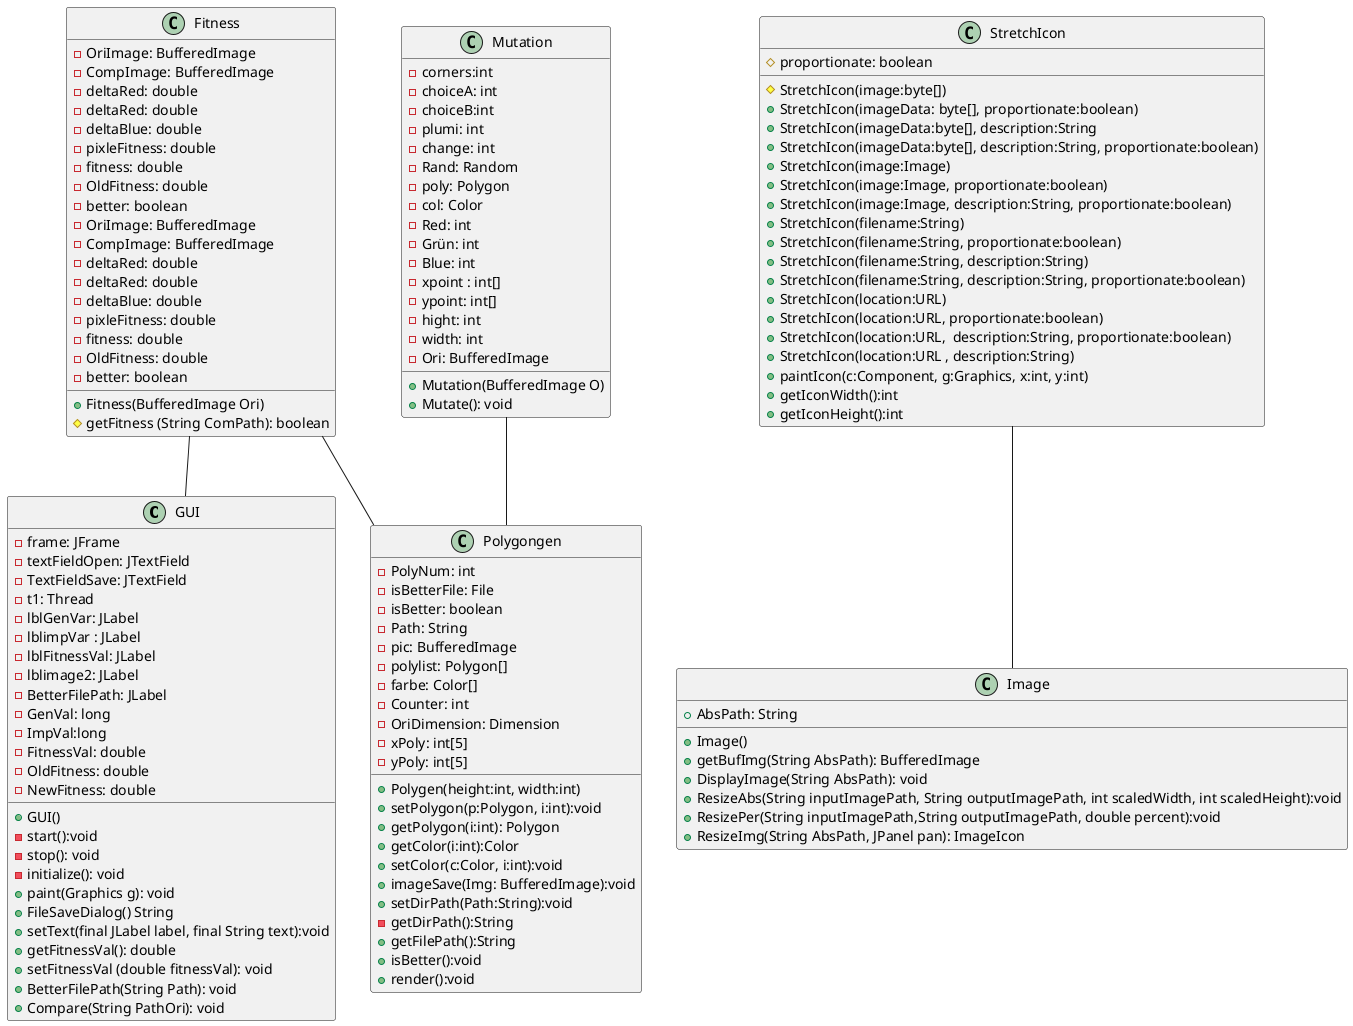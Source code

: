 @startuml
'https://plantuml.com/class-diagram

class GUI  {
- frame: JFrame
- textFieldOpen: JTextField
- TextFieldSave: JTextField
- t1: Thread
- lblGenVar: JLabel
- lblimpVar : JLabel
- lblFitnessVal: JLabel
- lblimage2: JLabel
- BetterFilePath: JLabel
- GenVal: long
- ImpVal:long
- FitnessVal: double
- OldFitness: double
- NewFitness: double
+ GUI()
- start():void
- stop(): void
- initialize(): void
+ paint(Graphics g): void
+ FileSaveDialog() String
+ setText(final JLabel label, final String text):void
+ getFitnessVal(): double
+ setFitnessVal (double fitnessVal): void
+ BetterFilePath(String Path): void
+ Compare(String PathOri): void


}
class Image{
+ AbsPath: String
+ Image()
+ getBufImg(String AbsPath): BufferedImage
+ DisplayImage(String AbsPath): void
+ ResizeAbs(String inputImagePath, String outputImagePath, int scaledWidth, int scaledHeight):void
+ ResizePer(String inputImagePath,String outputImagePath, double percent):void
+ ResizeImg(String AbsPath, JPanel pan): ImageIcon


}
class Fitness {
- OriImage: BufferedImage
- CompImage: BufferedImage
- deltaRed: double
- deltaRed: double
- deltaBlue: double
- pixleFitness: double
- fitness: double
- OldFitness: double
- better: boolean
}


class Fitness {
- OriImage: BufferedImage
- CompImage: BufferedImage
- deltaRed: double
- deltaRed: double
- deltaBlue: double
- pixleFitness: double
- fitness: double
- OldFitness: double
- better: boolean
+ Fitness(BufferedImage Ori)
# getFitness (String ComPath): boolean
}


class Polygongen{
- PolyNum: int
- isBetterFile: File
- isBetter: boolean
- Path: String
- pic: BufferedImage
- polylist: Polygon[]
- farbe: Color[]
- Counter: int
- OriDimension: Dimension
- xPoly: int[5]
- yPoly: int[5]

+Polygen(height:int, width:int)
+setPolygon(p:Polygon, i:int):void
+getPolygon(i:int): Polygon
+getColor(i:int):Color
+setColor(c:Color, i:int):void
+imageSave(Img: BufferedImage):void
+setDirPath(Path:String):void
-getDirPath():String
+getFilePath():String
+isBetter():void
+render():void
}

class Mutation{
- corners:int
- choiceA: int
- choiceB:int
- plumi: int
- change: int
- Rand: Random
- poly: Polygon
- col: Color
- Red: int
- Grün: int
- Blue: int
- xpoint : int[]
- ypoint: int[]
- hight: int
- width: int
- Ori: BufferedImage
+ Mutation(BufferedImage O)
+ Mutate(): void
}

class StretchIcon{
#proportionate: boolean
#StretchIcon(image:byte[])
+StretchIcon(imageData: byte[], proportionate:boolean)
+StretchIcon(imageData:byte[], description:String
+StretchIcon(imageData:byte[], description:String, proportionate:boolean)
+StretchIcon(image:Image)
+StretchIcon(image:Image, proportionate:boolean)
+StretchIcon(image:Image, description:String, proportionate:boolean)
+StretchIcon(filename:String)
+StretchIcon(filename:String, proportionate:boolean)
+StretchIcon(filename:String, description:String)
+StretchIcon(filename:String, description:String, proportionate:boolean)
+StretchIcon(location:URL)
+StretchIcon(location:URL, proportionate:boolean)
+StretchIcon(location:URL,  description:String, proportionate:boolean)
+StretchIcon(location:URL , description:String)
+paintIcon(c:Component, g:Graphics, x:int, y:int)
+getIconWidth():int
+getIconHeight():int
}

Mutation -- Polygongen
StretchIcon -- Image
Fitness -- GUI
Fitness -- Polygongen

@enduml

class Mutation -- class Polygongen